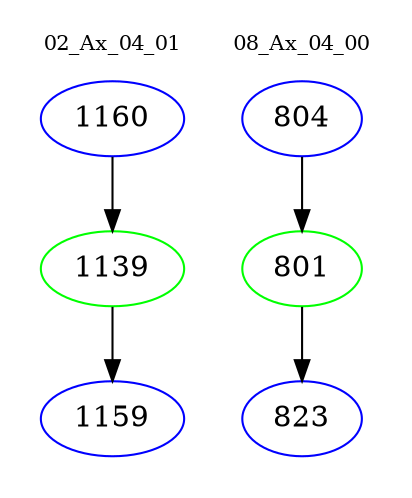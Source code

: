 digraph{
subgraph cluster_0 {
color = white
label = "02_Ax_04_01";
fontsize=10;
T0_1160 [label="1160", color="blue"]
T0_1160 -> T0_1139 [color="black"]
T0_1139 [label="1139", color="green"]
T0_1139 -> T0_1159 [color="black"]
T0_1159 [label="1159", color="blue"]
}
subgraph cluster_1 {
color = white
label = "08_Ax_04_00";
fontsize=10;
T1_804 [label="804", color="blue"]
T1_804 -> T1_801 [color="black"]
T1_801 [label="801", color="green"]
T1_801 -> T1_823 [color="black"]
T1_823 [label="823", color="blue"]
}
}
